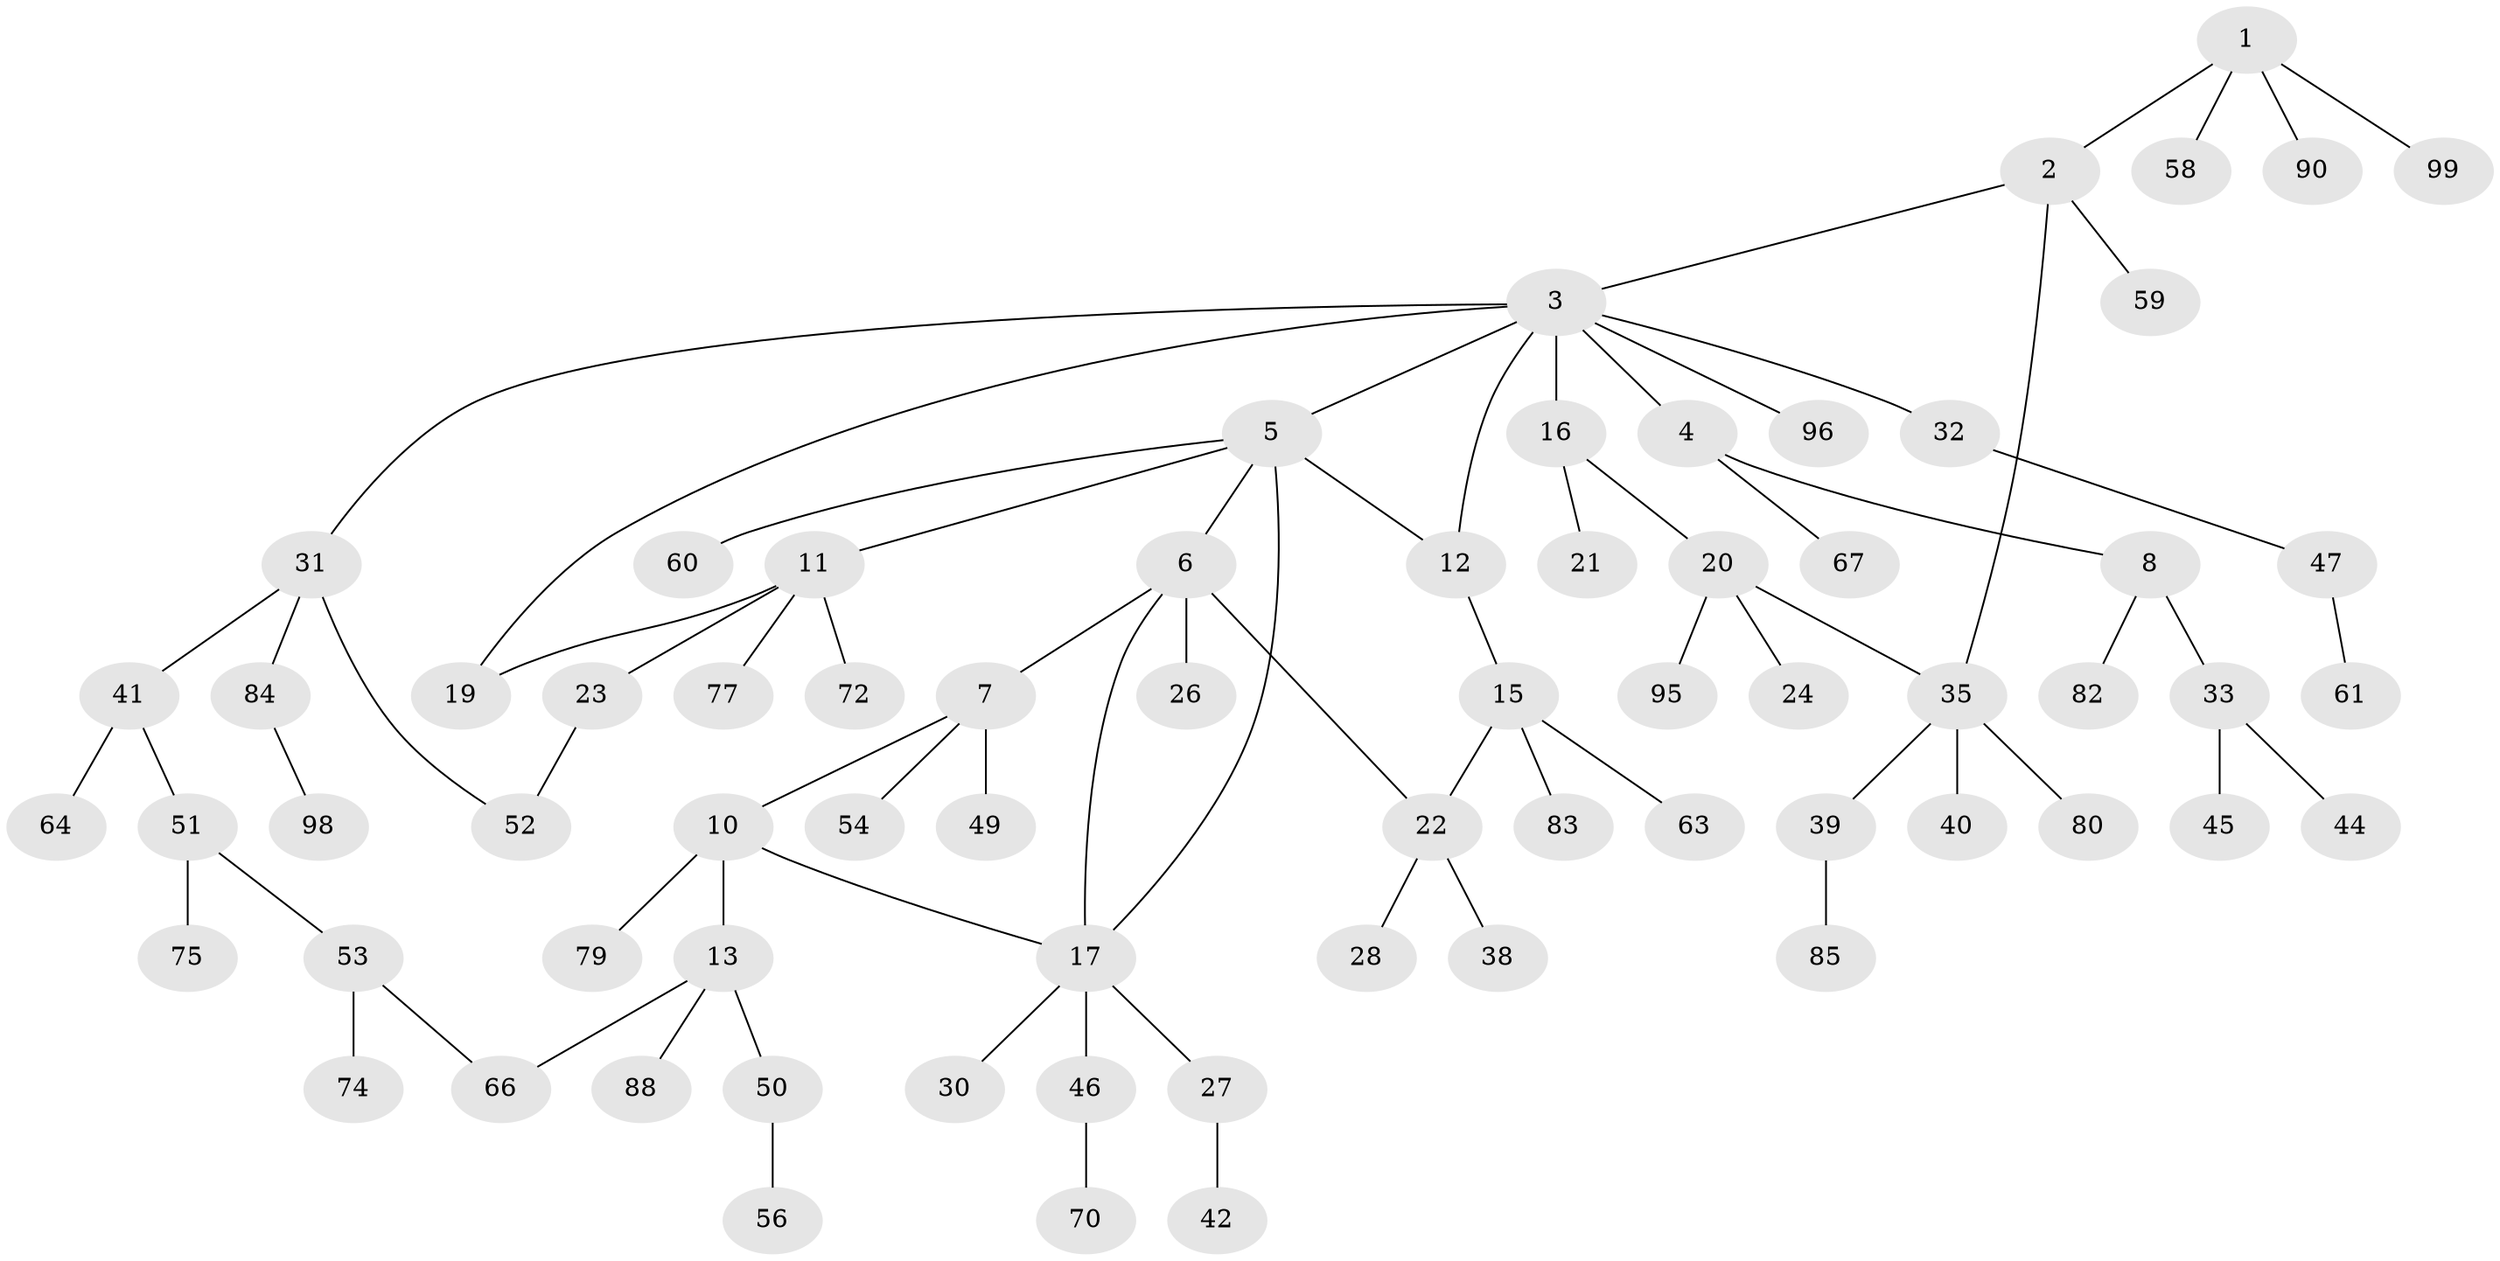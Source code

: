 // Generated by graph-tools (version 1.1) at 2025/23/03/03/25 07:23:33]
// undirected, 70 vertices, 77 edges
graph export_dot {
graph [start="1"]
  node [color=gray90,style=filled];
  1 [super="+18"];
  2;
  3 [super="+14"];
  4;
  5 [super="+48"];
  6 [super="+69"];
  7 [super="+9"];
  8 [super="+34"];
  10 [super="+92"];
  11 [super="+29"];
  12 [super="+94"];
  13 [super="+81"];
  15 [super="+25"];
  16 [super="+55"];
  17 [super="+43"];
  19;
  20;
  21;
  22 [super="+37"];
  23;
  24;
  26;
  27;
  28 [super="+65"];
  30;
  31 [super="+93"];
  32 [super="+68"];
  33 [super="+36"];
  35 [super="+71"];
  38 [super="+89"];
  39;
  40;
  41 [super="+76"];
  42 [super="+78"];
  44;
  45;
  46;
  47 [super="+57"];
  49;
  50;
  51 [super="+86"];
  52;
  53 [super="+91"];
  54;
  56;
  58 [super="+62"];
  59 [super="+73"];
  60;
  61;
  63;
  64;
  66;
  67 [super="+87"];
  70;
  72 [super="+97"];
  74;
  75;
  77;
  79;
  80;
  82;
  83;
  84;
  85;
  88;
  90;
  95;
  96;
  98;
  99;
  1 -- 2;
  1 -- 90;
  1 -- 58;
  1 -- 99;
  2 -- 3;
  2 -- 59;
  2 -- 35;
  3 -- 4;
  3 -- 5;
  3 -- 12;
  3 -- 16;
  3 -- 32;
  3 -- 19;
  3 -- 96;
  3 -- 31;
  4 -- 8;
  4 -- 67;
  5 -- 6;
  5 -- 11;
  5 -- 17;
  5 -- 12;
  5 -- 60;
  6 -- 7;
  6 -- 17;
  6 -- 26;
  6 -- 22;
  7 -- 10;
  7 -- 49;
  7 -- 54;
  8 -- 33;
  8 -- 82;
  10 -- 13;
  10 -- 79;
  10 -- 17;
  11 -- 19;
  11 -- 23;
  11 -- 77;
  11 -- 72;
  12 -- 15;
  13 -- 50;
  13 -- 66;
  13 -- 88;
  15 -- 22;
  15 -- 83;
  15 -- 63;
  16 -- 20;
  16 -- 21;
  17 -- 27;
  17 -- 30;
  17 -- 46;
  20 -- 24;
  20 -- 35;
  20 -- 95;
  22 -- 28;
  22 -- 38;
  23 -- 52;
  27 -- 42;
  31 -- 41;
  31 -- 52;
  31 -- 84;
  32 -- 47;
  33 -- 44;
  33 -- 45;
  35 -- 39;
  35 -- 40;
  35 -- 80;
  39 -- 85;
  41 -- 51;
  41 -- 64;
  46 -- 70;
  47 -- 61;
  50 -- 56;
  51 -- 53;
  51 -- 75;
  53 -- 74;
  53 -- 66;
  84 -- 98;
}
